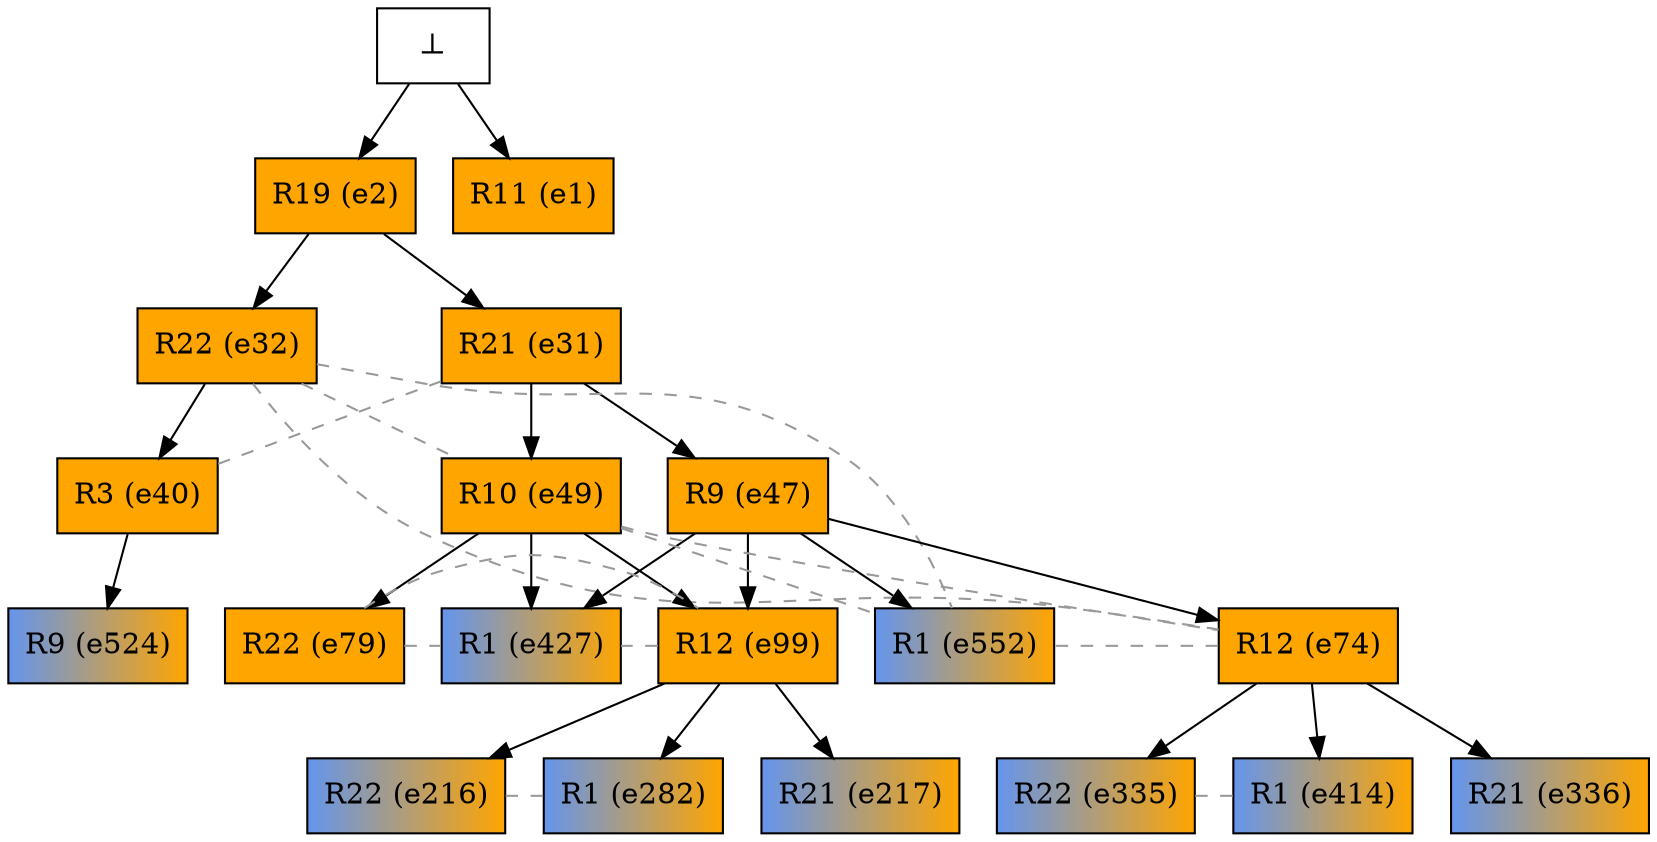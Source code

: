 digraph test {
  e2 -> e31;
  e2 -> e32;
  e32 -> e40;
  e31 -> e47;
  e31 -> e49;
  e47 -> e74;
  e49 -> e79;
  e47 -> e99;
  e49 -> e99;
  e99 -> e216;
  e99 -> e217;
  e99 -> e282;
  e74 -> e335;
  e74 -> e336;
  e74 -> e414;
  e47 -> e427;
  e49 -> e427;
  e40 -> e524;
  e47 -> e552;
  e0 -> e1;
  e0 -> e2;

//conflicts
  e31 -> e40 [arrowhead=none color=gray60 style=dashed constraint=false];
  e32 -> e49 [arrowhead=none color=gray60 style=dashed constraint=false];
  e32 -> e74 [arrowhead=none color=gray60 style=dashed constraint=false];
  e32 -> e552 [arrowhead=none color=gray60 style=dashed constraint=false];
  e49 -> e74 [arrowhead=none color=gray60 style=dashed constraint=false];
  e49 -> e552 [arrowhead=none color=gray60 style=dashed constraint=false];
  e74 -> e552 [arrowhead=none color=gray60 style=dashed constraint=false];
  e79 -> e99 [arrowhead=none color=gray60 style=dashed constraint=false];
  e79 -> e427 [arrowhead=none color=gray60 style=dashed constraint=false];
  e99 -> e427 [arrowhead=none color=gray60 style=dashed constraint=false];
  e216 -> e282 [arrowhead=none color=gray60 style=dashed constraint=false];
  e335 -> e414 [arrowhead=none color=gray60 style=dashed constraint=false];

  e1 [color="black" fillcolor="orange:orange" label="R11 (e1)" shape=box style=filled];
  e2 [color="black" fillcolor="orange:orange" label="R19 (e2)" shape=box style=filled];
  e31 [color="black" fillcolor="orange:orange" label="R21 (e31)" shape=box style=filled];
  e32 [color="black" fillcolor="orange:orange" label="R22 (e32)" shape=box style=filled];
  e40 [color="black" fillcolor="orange:orange" label="R3 (e40)" shape=box style=filled];
  e47 [color="black" fillcolor="orange:orange" label="R9 (e47)" shape=box style=filled];
  e49 [color="black" fillcolor="orange:orange" label="R10 (e49)" shape=box style=filled];
  e74 [color="black" fillcolor="orange:orange" label="R12 (e74)" shape=box style=filled];
  e79 [color="black" fillcolor="orange:orange" label="R22 (e79)" shape=box style=filled];
  e99 [color="black" fillcolor="orange:orange" label="R12 (e99)" shape=box style=filled];
  e216 [color="black" fillcolor="cornflowerblue:orange" label="R22 (e216)" shape=box style=filled];
  e217 [color="black" fillcolor="cornflowerblue:orange" label="R21 (e217)" shape=box style=filled];
  e282 [color="black" fillcolor="cornflowerblue:orange" label="R1 (e282)" shape=box style=filled];
  e335 [color="black" fillcolor="cornflowerblue:orange" label="R22 (e335)" shape=box style=filled];
  e336 [color="black" fillcolor="cornflowerblue:orange" label="R21 (e336)" shape=box style=filled];
  e414 [color="black" fillcolor="cornflowerblue:orange" label="R1 (e414)" shape=box style=filled];
  e427 [color="black" fillcolor="cornflowerblue:orange" label="R1 (e427)" shape=box style=filled];
  e524 [color="black" fillcolor="cornflowerblue:orange" label="R9 (e524)" shape=box style=filled];
  e552 [color="black" fillcolor="cornflowerblue:orange" label="R1 (e552)" shape=box style=filled];
  e0 [fillcolor="white" label="⊥" shape=box style=filled];
}
